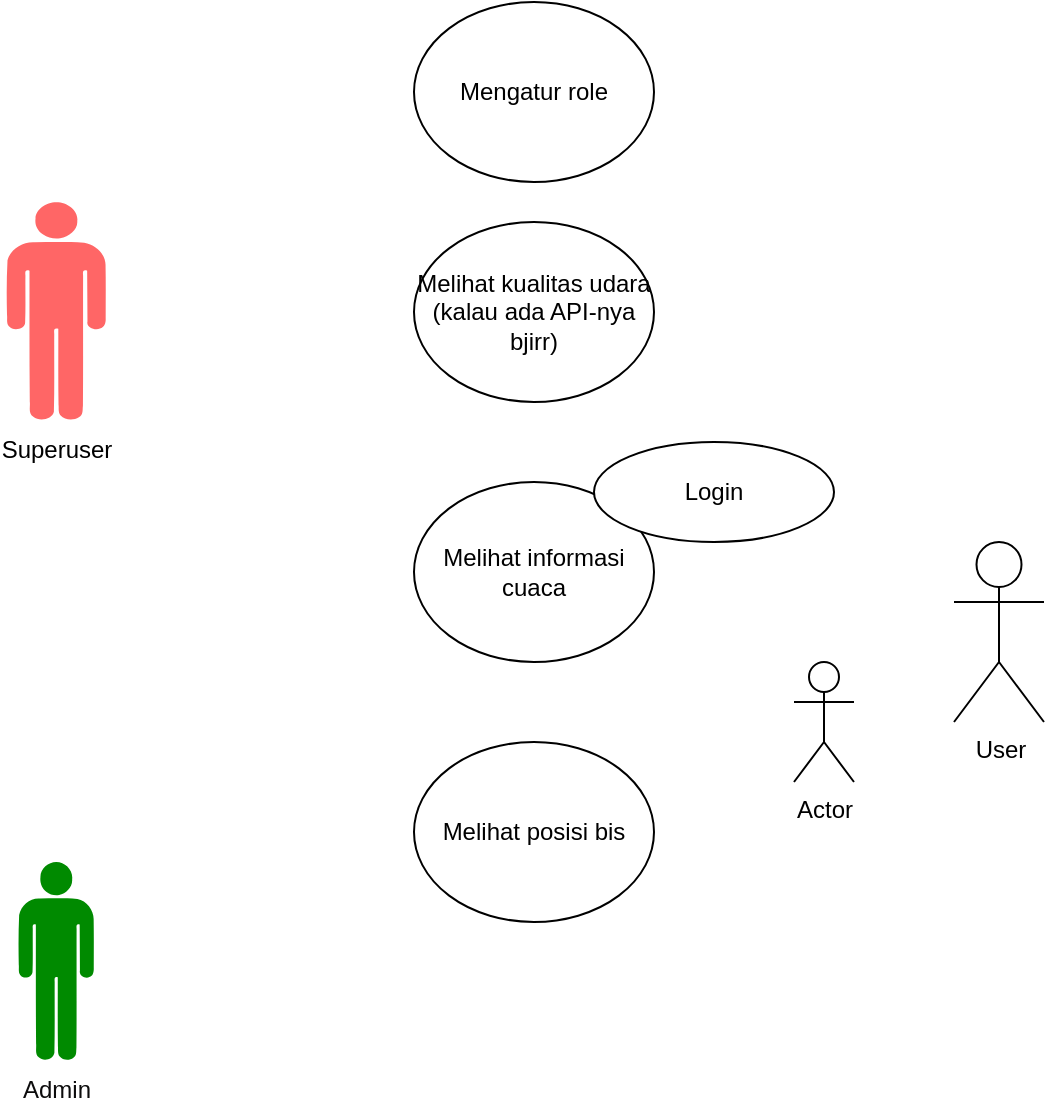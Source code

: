 <mxfile version="21.7.2" type="github">
  <diagram name="Page-1" id="aWu1qu-ijuKOS0AyKK5k">
    <mxGraphModel dx="705" dy="775" grid="1" gridSize="10" guides="1" tooltips="1" connect="1" arrows="1" fold="1" page="1" pageScale="1" pageWidth="850" pageHeight="1100" math="0" shadow="0">
      <root>
        <mxCell id="0" />
        <mxCell id="1" parent="0" />
        <mxCell id="JHKX-R4H1pewJYHn4ZbS-4" value="User" style="shape=umlActor;verticalLabelPosition=bottom;verticalAlign=top;html=1;outlineConnect=0;" vertex="1" parent="1">
          <mxGeometry x="540" y="340" width="45" height="90" as="geometry" />
        </mxCell>
        <mxCell id="JHKX-R4H1pewJYHn4ZbS-8" value="Superuser" style="verticalLabelPosition=bottom;sketch=0;html=1;fillColor=#FF6666;verticalAlign=top;align=center;pointerEvents=1;shape=mxgraph.cisco_safe.design.actor_2;" vertex="1" parent="1">
          <mxGeometry x="66" y="170" width="50" height="110" as="geometry" />
        </mxCell>
        <mxCell id="JHKX-R4H1pewJYHn4ZbS-10" value="Melihat informasi cuaca" style="ellipse;whiteSpace=wrap;html=1;" vertex="1" parent="1">
          <mxGeometry x="270" y="310" width="120" height="90" as="geometry" />
        </mxCell>
        <mxCell id="JHKX-R4H1pewJYHn4ZbS-11" value="Melihat posisi bis" style="ellipse;whiteSpace=wrap;html=1;" vertex="1" parent="1">
          <mxGeometry x="270" y="440" width="120" height="90" as="geometry" />
        </mxCell>
        <mxCell id="JHKX-R4H1pewJYHn4ZbS-14" value="&lt;font color=&quot;#0d0c0d&quot;&gt;Admin&lt;/font&gt;" style="verticalLabelPosition=bottom;sketch=0;html=1;fillColor=#008a00;verticalAlign=top;align=center;pointerEvents=1;shape=mxgraph.cisco_safe.design.actor_2;strokeColor=#005700;fontColor=#ffffff;" vertex="1" parent="1">
          <mxGeometry x="72" y="500" width="38" height="100" as="geometry" />
        </mxCell>
        <mxCell id="JHKX-R4H1pewJYHn4ZbS-24" value="Melihat kualitas udara (kalau ada API-nya bjirr)" style="ellipse;whiteSpace=wrap;html=1;" vertex="1" parent="1">
          <mxGeometry x="270" y="180" width="120" height="90" as="geometry" />
        </mxCell>
        <mxCell id="JHKX-R4H1pewJYHn4ZbS-25" value="Mengatur role" style="ellipse;whiteSpace=wrap;html=1;" vertex="1" parent="1">
          <mxGeometry x="270" y="70" width="120" height="90" as="geometry" />
        </mxCell>
        <mxCell id="VtrrNqd6ciy8VGVqEJDb-1" value="Actor" style="shape=umlActor;verticalLabelPosition=bottom;verticalAlign=top;html=1;outlineConnect=0;" vertex="1" parent="1">
          <mxGeometry x="460" y="400" width="30" height="60" as="geometry" />
        </mxCell>
        <mxCell id="kC5-Pkg7ZtcA7vL6m25l-2" value="Login" style="ellipse;whiteSpace=wrap;html=1;" vertex="1" parent="1">
          <mxGeometry x="360" y="290" width="120" height="50" as="geometry" />
        </mxCell>
      </root>
    </mxGraphModel>
  </diagram>
</mxfile>
